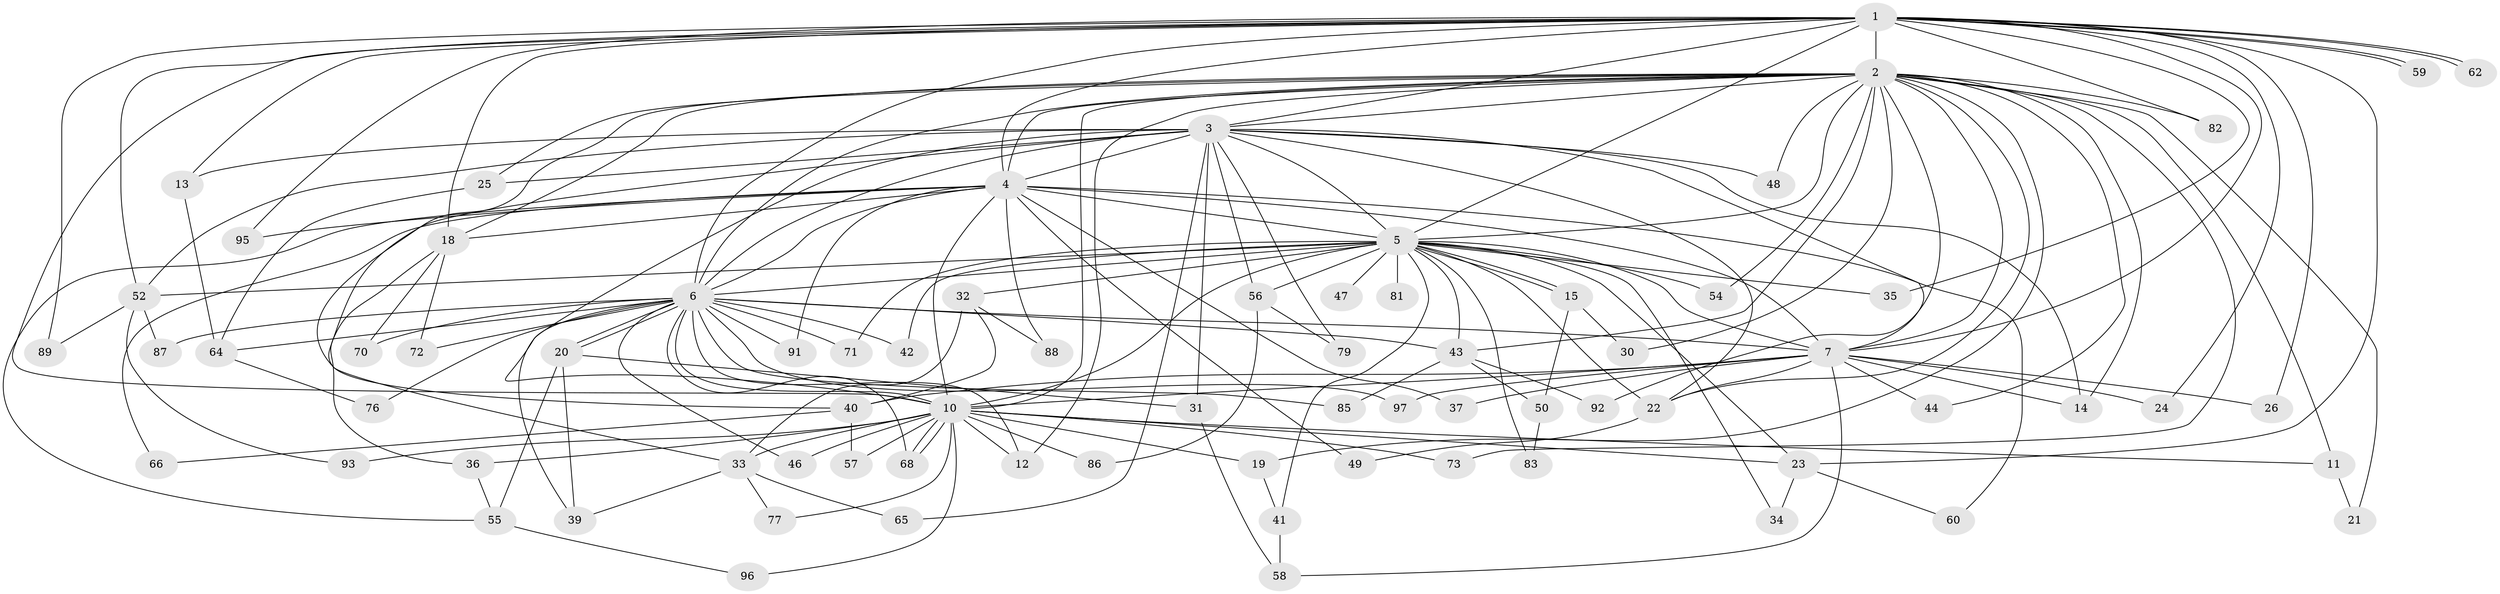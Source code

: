 // original degree distribution, {23: 0.010309278350515464, 25: 0.020618556701030927, 19: 0.010309278350515464, 12: 0.010309278350515464, 24: 0.020618556701030927, 15: 0.010309278350515464, 16: 0.010309278350515464, 13: 0.010309278350515464, 3: 0.20618556701030927, 4: 0.05154639175257732, 5: 0.061855670103092786, 10: 0.010309278350515464, 6: 0.030927835051546393, 2: 0.5360824742268041}
// Generated by graph-tools (version 1.1) at 2025/41/03/06/25 10:41:44]
// undirected, 75 vertices, 174 edges
graph export_dot {
graph [start="1"]
  node [color=gray90,style=filled];
  1 [super="+29"];
  2 [super="+38"];
  3 [super="+53"];
  4 [super="+8"];
  5 [super="+17"];
  6 [super="+16"];
  7 [super="+9"];
  10 [super="+75"];
  11;
  12;
  13;
  14 [super="+67"];
  15 [super="+28"];
  18 [super="+27"];
  19;
  20 [super="+51"];
  21;
  22 [super="+61"];
  23;
  24;
  25;
  26;
  30;
  31;
  32;
  33 [super="+90"];
  34;
  35;
  36;
  37;
  39 [super="+63"];
  40 [super="+94"];
  41 [super="+78"];
  42;
  43 [super="+45"];
  44;
  46;
  47;
  48;
  49;
  50;
  52 [super="+69"];
  54;
  55 [super="+74"];
  56;
  57;
  58;
  59;
  60;
  62;
  64 [super="+84"];
  65;
  66;
  68 [super="+80"];
  70;
  71;
  72;
  73;
  76;
  77;
  79;
  81;
  82;
  83;
  85;
  86;
  87;
  88;
  89;
  91;
  92;
  93;
  95;
  96;
  97;
  1 -- 2;
  1 -- 3;
  1 -- 4 [weight=2];
  1 -- 5;
  1 -- 6;
  1 -- 7 [weight=2];
  1 -- 10;
  1 -- 13;
  1 -- 24;
  1 -- 26;
  1 -- 35;
  1 -- 59;
  1 -- 59;
  1 -- 62;
  1 -- 62;
  1 -- 82;
  1 -- 89;
  1 -- 95;
  1 -- 23;
  1 -- 18;
  1 -- 52;
  2 -- 3;
  2 -- 4 [weight=2];
  2 -- 5;
  2 -- 6;
  2 -- 7 [weight=2];
  2 -- 10;
  2 -- 11;
  2 -- 18;
  2 -- 19;
  2 -- 21;
  2 -- 22;
  2 -- 25;
  2 -- 30;
  2 -- 43;
  2 -- 44;
  2 -- 48;
  2 -- 54;
  2 -- 73;
  2 -- 82;
  2 -- 12;
  2 -- 92;
  2 -- 40;
  2 -- 14;
  3 -- 4 [weight=2];
  3 -- 5;
  3 -- 6;
  3 -- 7 [weight=2];
  3 -- 10;
  3 -- 13;
  3 -- 14;
  3 -- 25;
  3 -- 31;
  3 -- 33;
  3 -- 48;
  3 -- 52;
  3 -- 56;
  3 -- 79;
  3 -- 65;
  3 -- 22;
  4 -- 5 [weight=3];
  4 -- 6 [weight=2];
  4 -- 7 [weight=4];
  4 -- 10 [weight=2];
  4 -- 49;
  4 -- 95;
  4 -- 55;
  4 -- 66;
  4 -- 37;
  4 -- 18;
  4 -- 88;
  4 -- 91;
  4 -- 60;
  5 -- 6;
  5 -- 7 [weight=2];
  5 -- 10 [weight=2];
  5 -- 15 [weight=2];
  5 -- 15;
  5 -- 23;
  5 -- 32 [weight=2];
  5 -- 34;
  5 -- 35;
  5 -- 41;
  5 -- 47 [weight=2];
  5 -- 56;
  5 -- 71;
  5 -- 81 [weight=2];
  5 -- 42;
  5 -- 83;
  5 -- 52;
  5 -- 22;
  5 -- 54;
  5 -- 43;
  6 -- 7 [weight=3];
  6 -- 10;
  6 -- 12;
  6 -- 20;
  6 -- 20;
  6 -- 39;
  6 -- 42;
  6 -- 46;
  6 -- 70;
  6 -- 71;
  6 -- 72;
  6 -- 85;
  6 -- 87;
  6 -- 91;
  6 -- 97;
  6 -- 64;
  6 -- 43;
  6 -- 76;
  6 -- 68;
  7 -- 10 [weight=2];
  7 -- 14;
  7 -- 24;
  7 -- 44;
  7 -- 58;
  7 -- 97;
  7 -- 37;
  7 -- 40;
  7 -- 26;
  7 -- 22;
  10 -- 11;
  10 -- 12;
  10 -- 19;
  10 -- 23;
  10 -- 36;
  10 -- 46;
  10 -- 57;
  10 -- 68;
  10 -- 68;
  10 -- 73;
  10 -- 77;
  10 -- 86;
  10 -- 93;
  10 -- 96;
  10 -- 33;
  11 -- 21;
  13 -- 64;
  15 -- 30;
  15 -- 50;
  18 -- 70;
  18 -- 72;
  18 -- 36;
  19 -- 41;
  20 -- 31;
  20 -- 55;
  20 -- 39;
  22 -- 49;
  23 -- 34;
  23 -- 60;
  25 -- 64;
  31 -- 58;
  32 -- 33;
  32 -- 40;
  32 -- 88;
  33 -- 39;
  33 -- 65;
  33 -- 77;
  36 -- 55;
  40 -- 57;
  40 -- 66;
  41 -- 58;
  43 -- 50;
  43 -- 85;
  43 -- 92;
  50 -- 83;
  52 -- 87;
  52 -- 89;
  52 -- 93;
  55 -- 96;
  56 -- 79;
  56 -- 86;
  64 -- 76;
}
